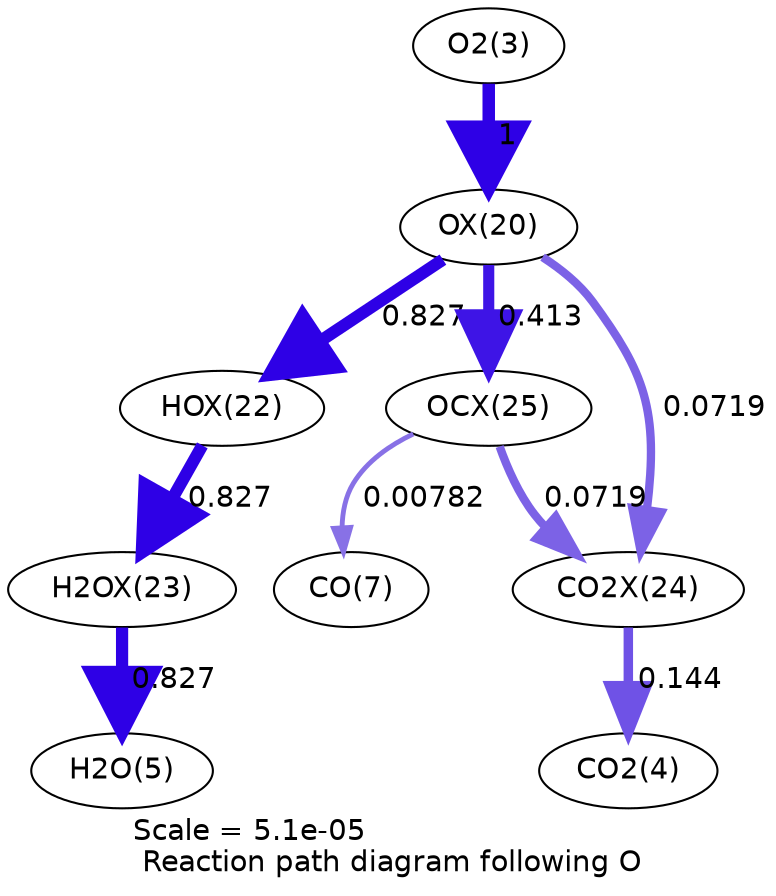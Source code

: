 digraph reaction_paths {
center=1;
s5 -> s23[fontname="Helvetica", penwidth=6, arrowsize=3, color="0.7, 1.5, 0.9"
, label=" 1"];
s23 -> s25[fontname="Helvetica", penwidth=5.86, arrowsize=2.93, color="0.7, 1.33, 0.9"
, label=" 0.827"];
s23 -> s28[fontname="Helvetica", penwidth=5.33, arrowsize=2.67, color="0.7, 0.913, 0.9"
, label=" 0.413"];
s23 -> s27[fontname="Helvetica", penwidth=4.01, arrowsize=2.01, color="0.7, 0.572, 0.9"
, label=" 0.0719"];
s25 -> s26[fontname="Helvetica", penwidth=5.86, arrowsize=2.93, color="0.7, 1.33, 0.9"
, label=" 0.827"];
s26 -> s7[fontname="Helvetica", penwidth=5.86, arrowsize=2.93, color="0.7, 1.33, 0.9"
, label=" 0.827"];
s28 -> s9[fontname="Helvetica", penwidth=2.34, arrowsize=1.17, color="0.7, 0.508, 0.9"
, label=" 0.00782"];
s28 -> s27[fontname="Helvetica", penwidth=4.01, arrowsize=2.01, color="0.7, 0.572, 0.9"
, label=" 0.0719"];
s27 -> s6[fontname="Helvetica", penwidth=4.54, arrowsize=2.27, color="0.7, 0.644, 0.9"
, label=" 0.144"];
s5 [ fontname="Helvetica", label="O2(3)"];
s6 [ fontname="Helvetica", label="CO2(4)"];
s7 [ fontname="Helvetica", label="H2O(5)"];
s9 [ fontname="Helvetica", label="CO(7)"];
s23 [ fontname="Helvetica", label="OX(20)"];
s25 [ fontname="Helvetica", label="HOX(22)"];
s26 [ fontname="Helvetica", label="H2OX(23)"];
s27 [ fontname="Helvetica", label="CO2X(24)"];
s28 [ fontname="Helvetica", label="OCX(25)"];
 label = "Scale = 5.1e-05\l Reaction path diagram following O";
 fontname = "Helvetica";
}
